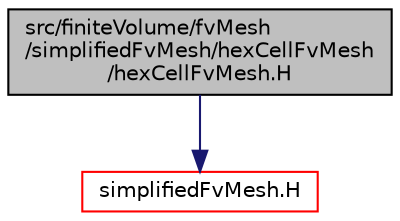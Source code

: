 digraph "src/finiteVolume/fvMesh/simplifiedFvMesh/hexCellFvMesh/hexCellFvMesh.H"
{
  bgcolor="transparent";
  edge [fontname="Helvetica",fontsize="10",labelfontname="Helvetica",labelfontsize="10"];
  node [fontname="Helvetica",fontsize="10",shape=record];
  Node1 [label="src/finiteVolume/fvMesh\l/simplifiedFvMesh/hexCellFvMesh\l/hexCellFvMesh.H",height=0.2,width=0.4,color="black", fillcolor="grey75", style="filled" fontcolor="black"];
  Node1 -> Node2 [color="midnightblue",fontsize="10",style="solid",fontname="Helvetica"];
  Node2 [label="simplifiedFvMesh.H",height=0.2,width=0.4,color="red",URL="$simplifiedFvMesh_8H.html"];
}
